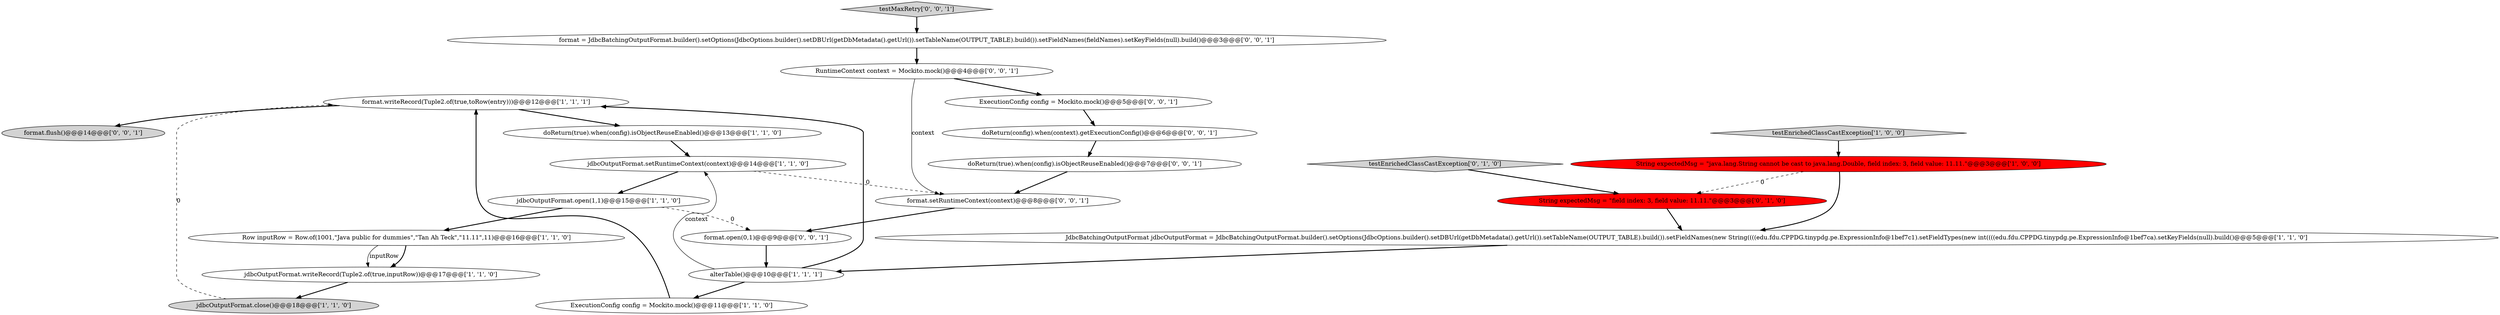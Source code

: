 digraph {
21 [style = filled, label = "format.flush()@@@14@@@['0', '0', '1']", fillcolor = lightgray, shape = ellipse image = "AAA0AAABBB3BBB"];
8 [style = filled, label = "jdbcOutputFormat.close()@@@18@@@['1', '1', '0']", fillcolor = lightgray, shape = ellipse image = "AAA0AAABBB1BBB"];
10 [style = filled, label = "jdbcOutputFormat.writeRecord(Tuple2.of(true,inputRow))@@@17@@@['1', '1', '0']", fillcolor = white, shape = ellipse image = "AAA0AAABBB1BBB"];
5 [style = filled, label = "jdbcOutputFormat.setRuntimeContext(context)@@@14@@@['1', '1', '0']", fillcolor = white, shape = ellipse image = "AAA0AAABBB1BBB"];
20 [style = filled, label = "format.setRuntimeContext(context)@@@8@@@['0', '0', '1']", fillcolor = white, shape = ellipse image = "AAA0AAABBB3BBB"];
16 [style = filled, label = "doReturn(true).when(config).isObjectReuseEnabled()@@@7@@@['0', '0', '1']", fillcolor = white, shape = ellipse image = "AAA0AAABBB3BBB"];
4 [style = filled, label = "doReturn(true).when(config).isObjectReuseEnabled()@@@13@@@['1', '1', '0']", fillcolor = white, shape = ellipse image = "AAA0AAABBB1BBB"];
6 [style = filled, label = "jdbcOutputFormat.open(1,1)@@@15@@@['1', '1', '0']", fillcolor = white, shape = ellipse image = "AAA0AAABBB1BBB"];
11 [style = filled, label = "JdbcBatchingOutputFormat jdbcOutputFormat = JdbcBatchingOutputFormat.builder().setOptions(JdbcOptions.builder().setDBUrl(getDbMetadata().getUrl()).setTableName(OUTPUT_TABLE).build()).setFieldNames(new String((((edu.fdu.CPPDG.tinypdg.pe.ExpressionInfo@1bef7c1).setFieldTypes(new int((((edu.fdu.CPPDG.tinypdg.pe.ExpressionInfo@1bef7ca).setKeyFields(null).build()@@@5@@@['1', '1', '0']", fillcolor = white, shape = ellipse image = "AAA0AAABBB1BBB"];
1 [style = filled, label = "testEnrichedClassCastException['1', '0', '0']", fillcolor = lightgray, shape = diamond image = "AAA0AAABBB1BBB"];
17 [style = filled, label = "testMaxRetry['0', '0', '1']", fillcolor = lightgray, shape = diamond image = "AAA0AAABBB3BBB"];
13 [style = filled, label = "String expectedMsg = \"field index: 3, field value: 11.11.\"@@@3@@@['0', '1', '0']", fillcolor = red, shape = ellipse image = "AAA1AAABBB2BBB"];
14 [style = filled, label = "format.open(0,1)@@@9@@@['0', '0', '1']", fillcolor = white, shape = ellipse image = "AAA0AAABBB3BBB"];
0 [style = filled, label = "format.writeRecord(Tuple2.of(true,toRow(entry)))@@@12@@@['1', '1', '1']", fillcolor = white, shape = ellipse image = "AAA0AAABBB1BBB"];
19 [style = filled, label = "ExecutionConfig config = Mockito.mock()@@@5@@@['0', '0', '1']", fillcolor = white, shape = ellipse image = "AAA0AAABBB3BBB"];
18 [style = filled, label = "format = JdbcBatchingOutputFormat.builder().setOptions(JdbcOptions.builder().setDBUrl(getDbMetadata().getUrl()).setTableName(OUTPUT_TABLE).build()).setFieldNames(fieldNames).setKeyFields(null).build()@@@3@@@['0', '0', '1']", fillcolor = white, shape = ellipse image = "AAA0AAABBB3BBB"];
12 [style = filled, label = "testEnrichedClassCastException['0', '1', '0']", fillcolor = lightgray, shape = diamond image = "AAA0AAABBB2BBB"];
9 [style = filled, label = "Row inputRow = Row.of(1001,\"Java public for dummies\",\"Tan Ah Teck\",\"11.11\",11)@@@16@@@['1', '1', '0']", fillcolor = white, shape = ellipse image = "AAA0AAABBB1BBB"];
3 [style = filled, label = "alterTable()@@@10@@@['1', '1', '1']", fillcolor = white, shape = ellipse image = "AAA0AAABBB1BBB"];
15 [style = filled, label = "RuntimeContext context = Mockito.mock()@@@4@@@['0', '0', '1']", fillcolor = white, shape = ellipse image = "AAA0AAABBB3BBB"];
22 [style = filled, label = "doReturn(config).when(context).getExecutionConfig()@@@6@@@['0', '0', '1']", fillcolor = white, shape = ellipse image = "AAA0AAABBB3BBB"];
7 [style = filled, label = "ExecutionConfig config = Mockito.mock()@@@11@@@['1', '1', '0']", fillcolor = white, shape = ellipse image = "AAA0AAABBB1BBB"];
2 [style = filled, label = "String expectedMsg = \"java.lang.String cannot be cast to java.lang.Double, field index: 3, field value: 11.11.\"@@@3@@@['1', '0', '0']", fillcolor = red, shape = ellipse image = "AAA1AAABBB1BBB"];
14->3 [style = bold, label=""];
15->20 [style = solid, label="context"];
22->16 [style = bold, label=""];
18->15 [style = bold, label=""];
7->0 [style = bold, label=""];
20->14 [style = bold, label=""];
0->21 [style = bold, label=""];
9->10 [style = bold, label=""];
6->14 [style = dashed, label="0"];
15->19 [style = bold, label=""];
8->0 [style = dashed, label="0"];
13->11 [style = bold, label=""];
9->10 [style = solid, label="inputRow"];
3->0 [style = bold, label=""];
5->20 [style = dashed, label="0"];
12->13 [style = bold, label=""];
5->6 [style = bold, label=""];
10->8 [style = bold, label=""];
3->7 [style = bold, label=""];
11->3 [style = bold, label=""];
0->4 [style = bold, label=""];
2->13 [style = dashed, label="0"];
1->2 [style = bold, label=""];
6->9 [style = bold, label=""];
3->5 [style = solid, label="context"];
16->20 [style = bold, label=""];
19->22 [style = bold, label=""];
4->5 [style = bold, label=""];
2->11 [style = bold, label=""];
17->18 [style = bold, label=""];
}
